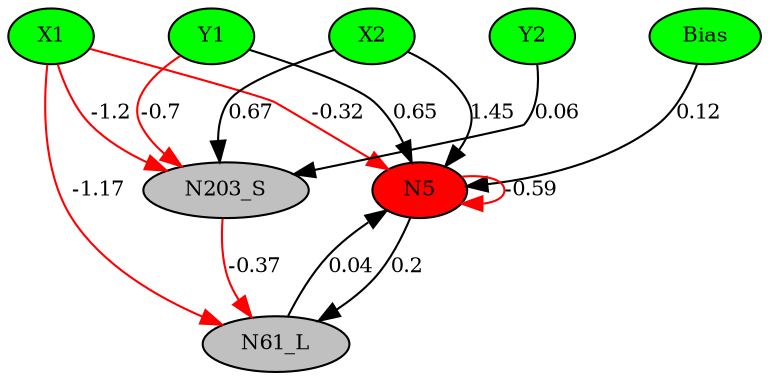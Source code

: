 digraph g { 
N0 [shape=ellipse, label=Bias,fontsize=10,height=0.1,width=0.1,style=filled,fillcolor=green]
N1[shape=ellipse label=X1,fontsize=10,height=0.1,width=0.1,style=filled,fillcolor=green]
N2[shape=ellipse label=Y1,fontsize=10,height=0.1,width=0.1,style=filled,fillcolor=green]
N3[shape=ellipse label=X2,fontsize=10,height=0.1,width=0.1,style=filled,fillcolor=green]
N4[shape=ellipse label=Y2,fontsize=10,height=0.1,width=0.1,style=filled,fillcolor=green]
N5[shape=ellipse,fontsize = 10, height = 0.1, width = 0.1, style = filled, fillcolor = red]
N61[shape=ellipse, label=N61_L,fontsize=10,height=0.1,width=0.1,style=filled,fillcolor=gray]
N203[shape=ellipse, label=N203_S,fontsize=10,height=0.1,width=0.1,style=filled,fillcolor=gray]
N0 -> N5 [color=black] [ label=0.12,fontsize=10]
N1 -> N5 [color=red] [arrowType=inv][ label=-0.32,fontsize=10]
N2 -> N5 [color=black] [ label=0.65,fontsize=10]
N3 -> N5 [color=black] [ label=1.45,fontsize=10]
N5 -> N5 [color=red] [arrowType=inv][ label=-0.59,fontsize=10]
N61 -> N5 [color=black] [ label=0.04,fontsize=10]
N1 -> N61 [color=red] [arrowType=inv][ label=-1.17,fontsize=10]
N4 -> N203 [color=black] [ label=0.06,fontsize=10]
N203 -> N61 [color=red] [arrowType=inv][ label=-0.37,fontsize=10]
N3 -> N203 [color=black] [ label=0.67,fontsize=10]
N1 -> N203 [color=red] [arrowType=inv][ label=-1.2,fontsize=10]
N5 -> N61 [color=black] [ label=0.2,fontsize=10]
N2 -> N203 [color=red] [arrowType=inv][ label=-0.7,fontsize=10]
 { rank=same; 
N5
 } 
 { rank=same; 
N1 ->N2 ->N3 ->N4 ->N0 [style=invis]
 } 
}
